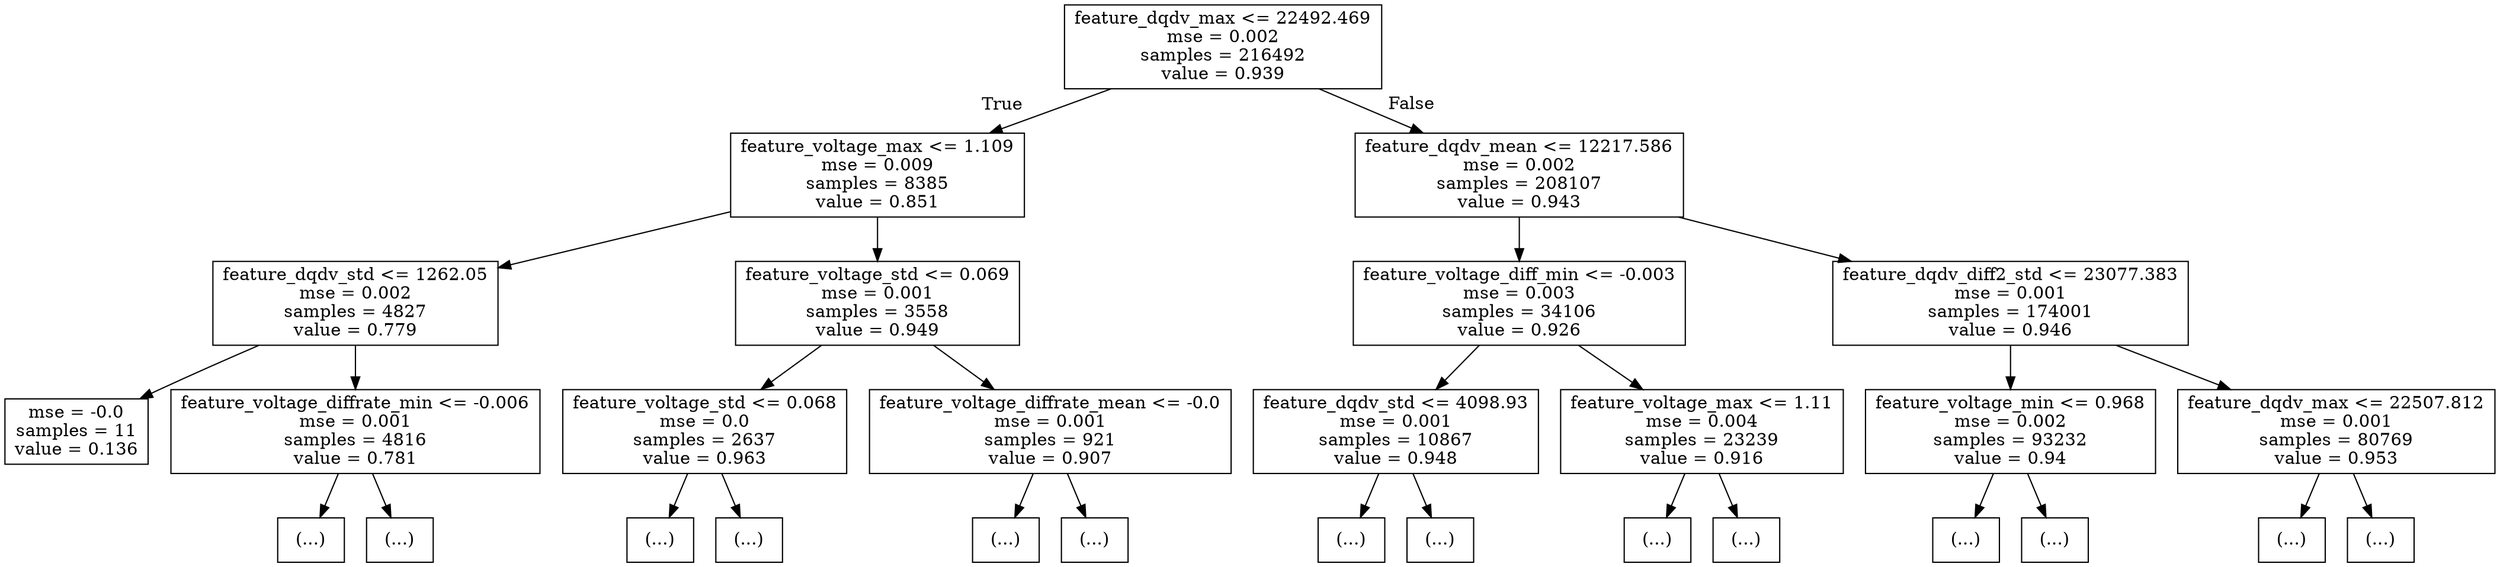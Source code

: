 digraph Tree {
node [shape=box] ;
0 [label="feature_dqdv_max <= 22492.469\nmse = 0.002\nsamples = 216492\nvalue = 0.939"] ;
1 [label="feature_voltage_max <= 1.109\nmse = 0.009\nsamples = 8385\nvalue = 0.851"] ;
0 -> 1 [labeldistance=2.5, labelangle=45, headlabel="True"] ;
2 [label="feature_dqdv_std <= 1262.05\nmse = 0.002\nsamples = 4827\nvalue = 0.779"] ;
1 -> 2 ;
3 [label="mse = -0.0\nsamples = 11\nvalue = 0.136"] ;
2 -> 3 ;
4 [label="feature_voltage_diffrate_min <= -0.006\nmse = 0.001\nsamples = 4816\nvalue = 0.781"] ;
2 -> 4 ;
5 [label="(...)"] ;
4 -> 5 ;
94 [label="(...)"] ;
4 -> 94 ;
2979 [label="feature_voltage_std <= 0.069\nmse = 0.001\nsamples = 3558\nvalue = 0.949"] ;
1 -> 2979 ;
2980 [label="feature_voltage_std <= 0.068\nmse = 0.0\nsamples = 2637\nvalue = 0.963"] ;
2979 -> 2980 ;
2981 [label="(...)"] ;
2980 -> 2981 ;
3988 [label="(...)"] ;
2980 -> 3988 ;
5069 [label="feature_voltage_diffrate_mean <= -0.0\nmse = 0.001\nsamples = 921\nvalue = 0.907"] ;
2979 -> 5069 ;
5070 [label="(...)"] ;
5069 -> 5070 ;
5397 [label="(...)"] ;
5069 -> 5397 ;
5838 [label="feature_dqdv_mean <= 12217.586\nmse = 0.002\nsamples = 208107\nvalue = 0.943"] ;
0 -> 5838 [labeldistance=2.5, labelangle=-45, headlabel="False"] ;
5839 [label="feature_voltage_diff_min <= -0.003\nmse = 0.003\nsamples = 34106\nvalue = 0.926"] ;
5838 -> 5839 ;
5840 [label="feature_dqdv_std <= 4098.93\nmse = 0.001\nsamples = 10867\nvalue = 0.948"] ;
5839 -> 5840 ;
5841 [label="(...)"] ;
5840 -> 5841 ;
6188 [label="(...)"] ;
5840 -> 6188 ;
16135 [label="feature_voltage_max <= 1.11\nmse = 0.004\nsamples = 23239\nvalue = 0.916"] ;
5839 -> 16135 ;
16136 [label="(...)"] ;
16135 -> 16136 ;
31567 [label="(...)"] ;
16135 -> 31567 ;
38432 [label="feature_dqdv_diff2_std <= 23077.383\nmse = 0.001\nsamples = 174001\nvalue = 0.946"] ;
5838 -> 38432 ;
38433 [label="feature_voltage_min <= 0.968\nmse = 0.002\nsamples = 93232\nvalue = 0.94"] ;
38432 -> 38433 ;
38434 [label="(...)"] ;
38433 -> 38434 ;
91657 [label="(...)"] ;
38433 -> 91657 ;
125602 [label="feature_dqdv_max <= 22507.812\nmse = 0.001\nsamples = 80769\nvalue = 0.953"] ;
38432 -> 125602 ;
125603 [label="(...)"] ;
125602 -> 125603 ;
179082 [label="(...)"] ;
125602 -> 179082 ;
}